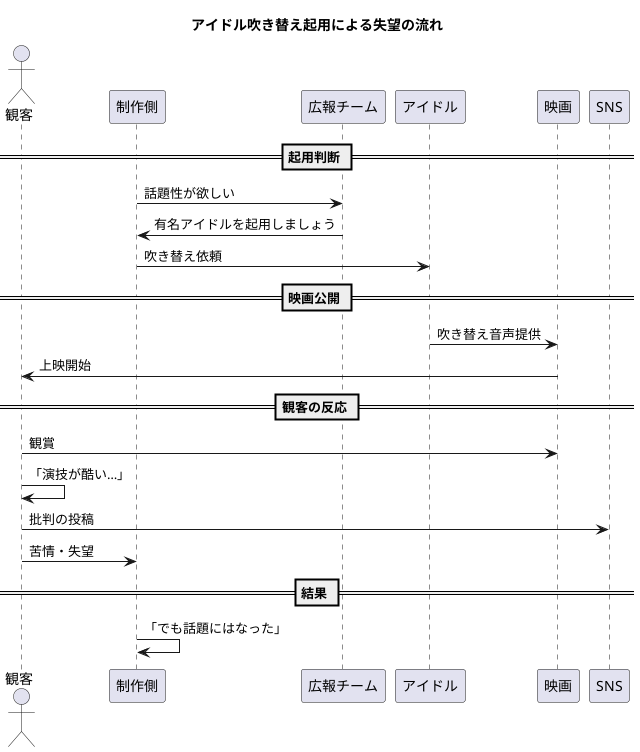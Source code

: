 @startuml
title アイドル吹き替え起用による失望の流れ

actor 観客
participant 制作側
participant 広報チーム
participant アイドル
participant 映画

== 起用判断 ==
制作側 -> 広報チーム : 話題性が欲しい
広報チーム -> 制作側 : 有名アイドルを起用しましょう
制作側 -> アイドル : 吹き替え依頼

== 映画公開 ==
アイドル -> 映画 : 吹き替え音声提供
映画 -> 観客 : 上映開始

== 観客の反応 ==
観客 -> 映画 : 観賞
観客 -> 観客 : 「演技が酷い…」
観客 -> SNS : 批判の投稿
観客 -> 制作側 : 苦情・失望

== 結果 ==
制作側 -> 制作側 : 「でも話題にはなった」
@enduml